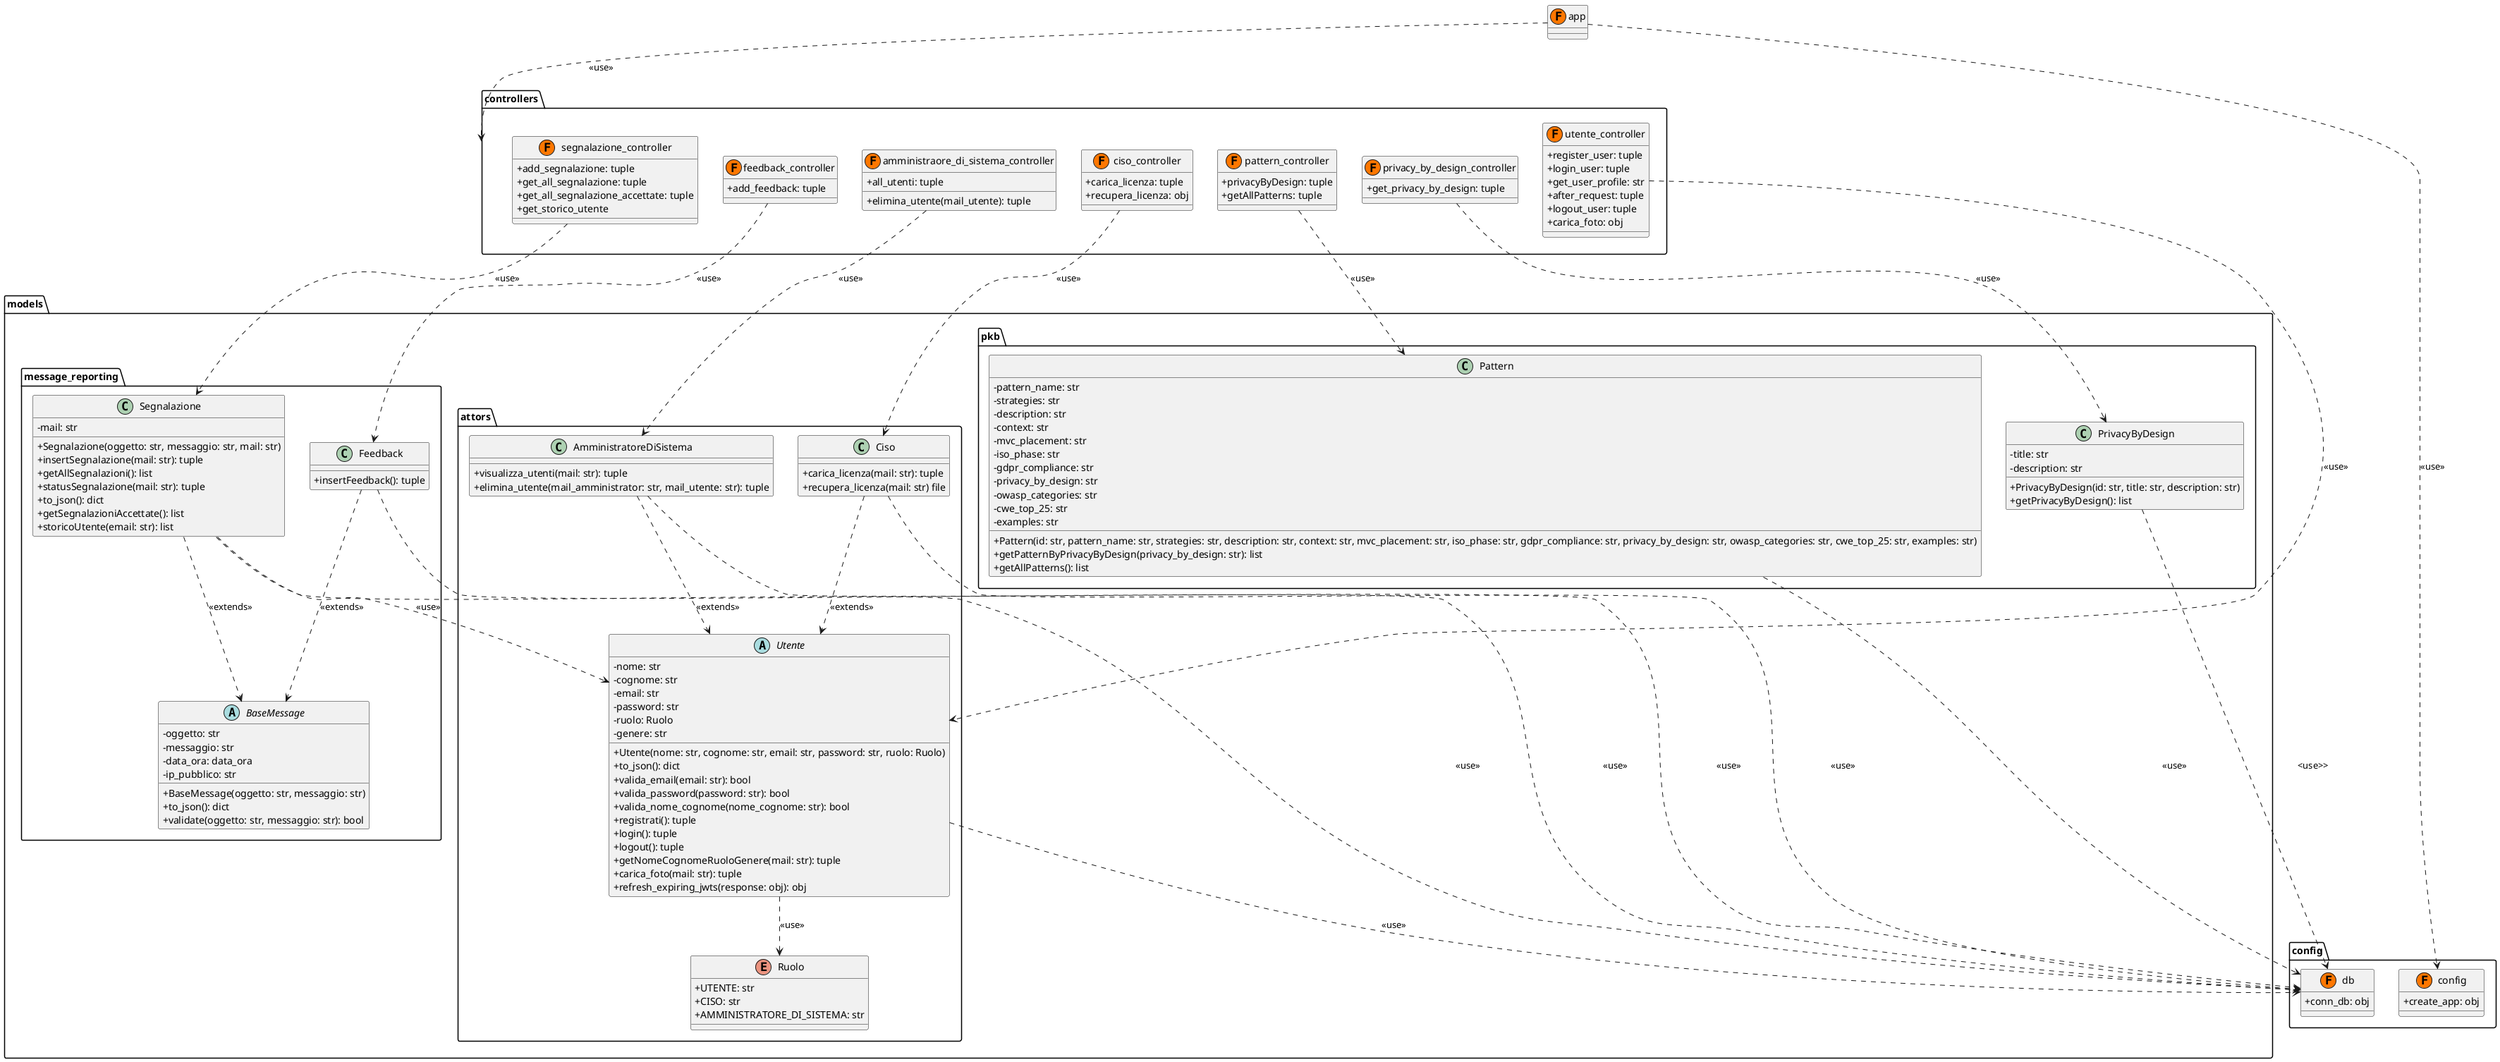 @startuml
skinparam classAttributeIconSize 0

package "models.pkb" {
    class Pattern {
        -pattern_name: str
        -strategies: str
        -description: str
        -context: str
        -mvc_placement: str
        -iso_phase: str
        -gdpr_compliance: str
        -privacy_by_design: str
        -owasp_categories: str
        -cwe_top_25: str
        -examples: str

        +Pattern(id: str, pattern_name: str, strategies: str, description: str, context: str, mvc_placement: str, iso_phase: str, gdpr_compliance: str, privacy_by_design: str, owasp_categories: str, cwe_top_25: str, examples: str)
        +getPatternByPrivacyByDesign(privacy_by_design: str): list
        +getAllPatterns(): list
    }

    class PrivacyByDesign {
        -title: str
        -description: str

        +PrivacyByDesign(id: str, title: str, description: str)
        +getPrivacyByDesign(): list
    }
}

package "models.message_reporting" {
    abstract BaseMessage {
        -oggetto: str
        -messaggio: str
        -data_ora: data_ora
        -ip_pubblico: str

        +BaseMessage(oggetto: str, messaggio: str)
        +to_json(): dict
        +validate(oggetto: str, messaggio: str): bool
    }

    class Feedback {
        +insertFeedback(): tuple
    }

    class Segnalazione {
        -mail: str

        +Segnalazione(oggetto: str, messaggio: str, mail: str)
        +insertSegnalazione(mail: str): tuple
        +getAllSegnalazioni(): list
        +statusSegnalazione(mail: str): tuple
        +to_json(): dict
        +getSegnalazioniAccettate(): list
        +storicoUtente(email: str): list
    }
}

package "models.attors" {
    enum Ruolo {
        +UTENTE: str
        +CISO: str
        +AMMINISTRATORE_DI_SISTEMA: str
    }

    abstract Utente {
        -nome: str
        -cognome: str
        -email: str
        -password: str
        -ruolo: Ruolo
        -genere: str

        +Utente(nome: str, cognome: str, email: str, password: str, ruolo: Ruolo)
        +to_json(): dict
        +valida_email(email: str): bool
        +valida_password(password: str): bool
        +valida_nome_cognome(nome_cognome: str): bool
        +registrati(): tuple
        +login(): tuple
        +logout(): tuple
        +getNomeCognomeRuoloGenere(mail: str): tuple
        +carica_foto(mail: str): tuple
        +refresh_expiring_jwts(response: obj): obj
    }

    class Ciso {
        +carica_licenza(mail: str): tuple
        +recupera_licenza(mail: str) file
    }

    class AmministratoreDiSistema {
        +visualizza_utenti(mail: str): tuple
        +elimina_utente(mail_amministrator: str, mail_utente: str): tuple
    }
}

package "controllers" {

    class amministraore_di_sistema_controller <<(F, #FF7700) >> {
        +all_utenti: tuple
        +elimina_utente(mail_utente): tuple
    }

    class ciso_controller << (F, #FF7700) >>{
        +carica_licenza: tuple
        +recupera_licenza: obj
    }
    class feedback_controller << (F, #FF7700) >>{
        +add_feedback: tuple
    }
    class pattern_controller << (F, #FF7700) >>{
        +privacyByDesign: tuple
        +getAllPatterns: tuple
    }
    class privacy_by_design_controller << (F, #FF7700) >>{
        +get_privacy_by_design: tuple
    }
    class segnalazione_controller << (F, #FF7700) >>{
        +add_segnalazione: tuple
        +get_all_segnalazione: tuple
        +get_all_segnalazione_accettate: tuple
        + get_storico_utente
    }
    class utente_controller << (F, #FF7700) >>{
        +register_user: tuple
        +login_user: tuple
        +get_user_profile: str
        +after_request: tuple
        +logout_user: tuple
        +carica_foto: obj
    }
}

package "config"{
    class config <<(F, #FF7700) >>{
        +create_app: obj
    }

    class db <<(F, #FF7700) >>{
        +conn_db: obj
    }
}

class app <<(F, #FF7700) >>

Utente ..> Ruolo : "<<use>>"
Ciso ..> Utente : "<<extends>>"
AmministratoreDiSistema ..> Utente : "<<extends>>"
Feedback ..> BaseMessage : "<<extends>>"
Segnalazione ..> BaseMessage : "<<extends>>"


amministraore_di_sistema_controller ..> AmministratoreDiSistema : <<use>>
AmministratoreDiSistema ..> db : <<use>>

ciso_controller ..> Ciso : <<use>>
Ciso ..> db : <<use>>

feedback_controller ..> Feedback : <<use>>
Feedback ..> db : <<use>>

pattern_controller ..> Pattern : <<use>>
Pattern ..> db : <<use>>

privacy_by_design_controller ..> PrivacyByDesign : <<use>>
PrivacyByDesign ..> db : <use>>

segnalazione_controller ..> Segnalazione : <<use>>
Segnalazione ..> db : <<use>>
Segnalazione ..> Utente : <<use>>

utente_controller ..> Utente : <<use>>
Utente ..> db : <<use>>

app ..> config.config : <<use>>
app ..> "controllers": <<use>>

@enduml
